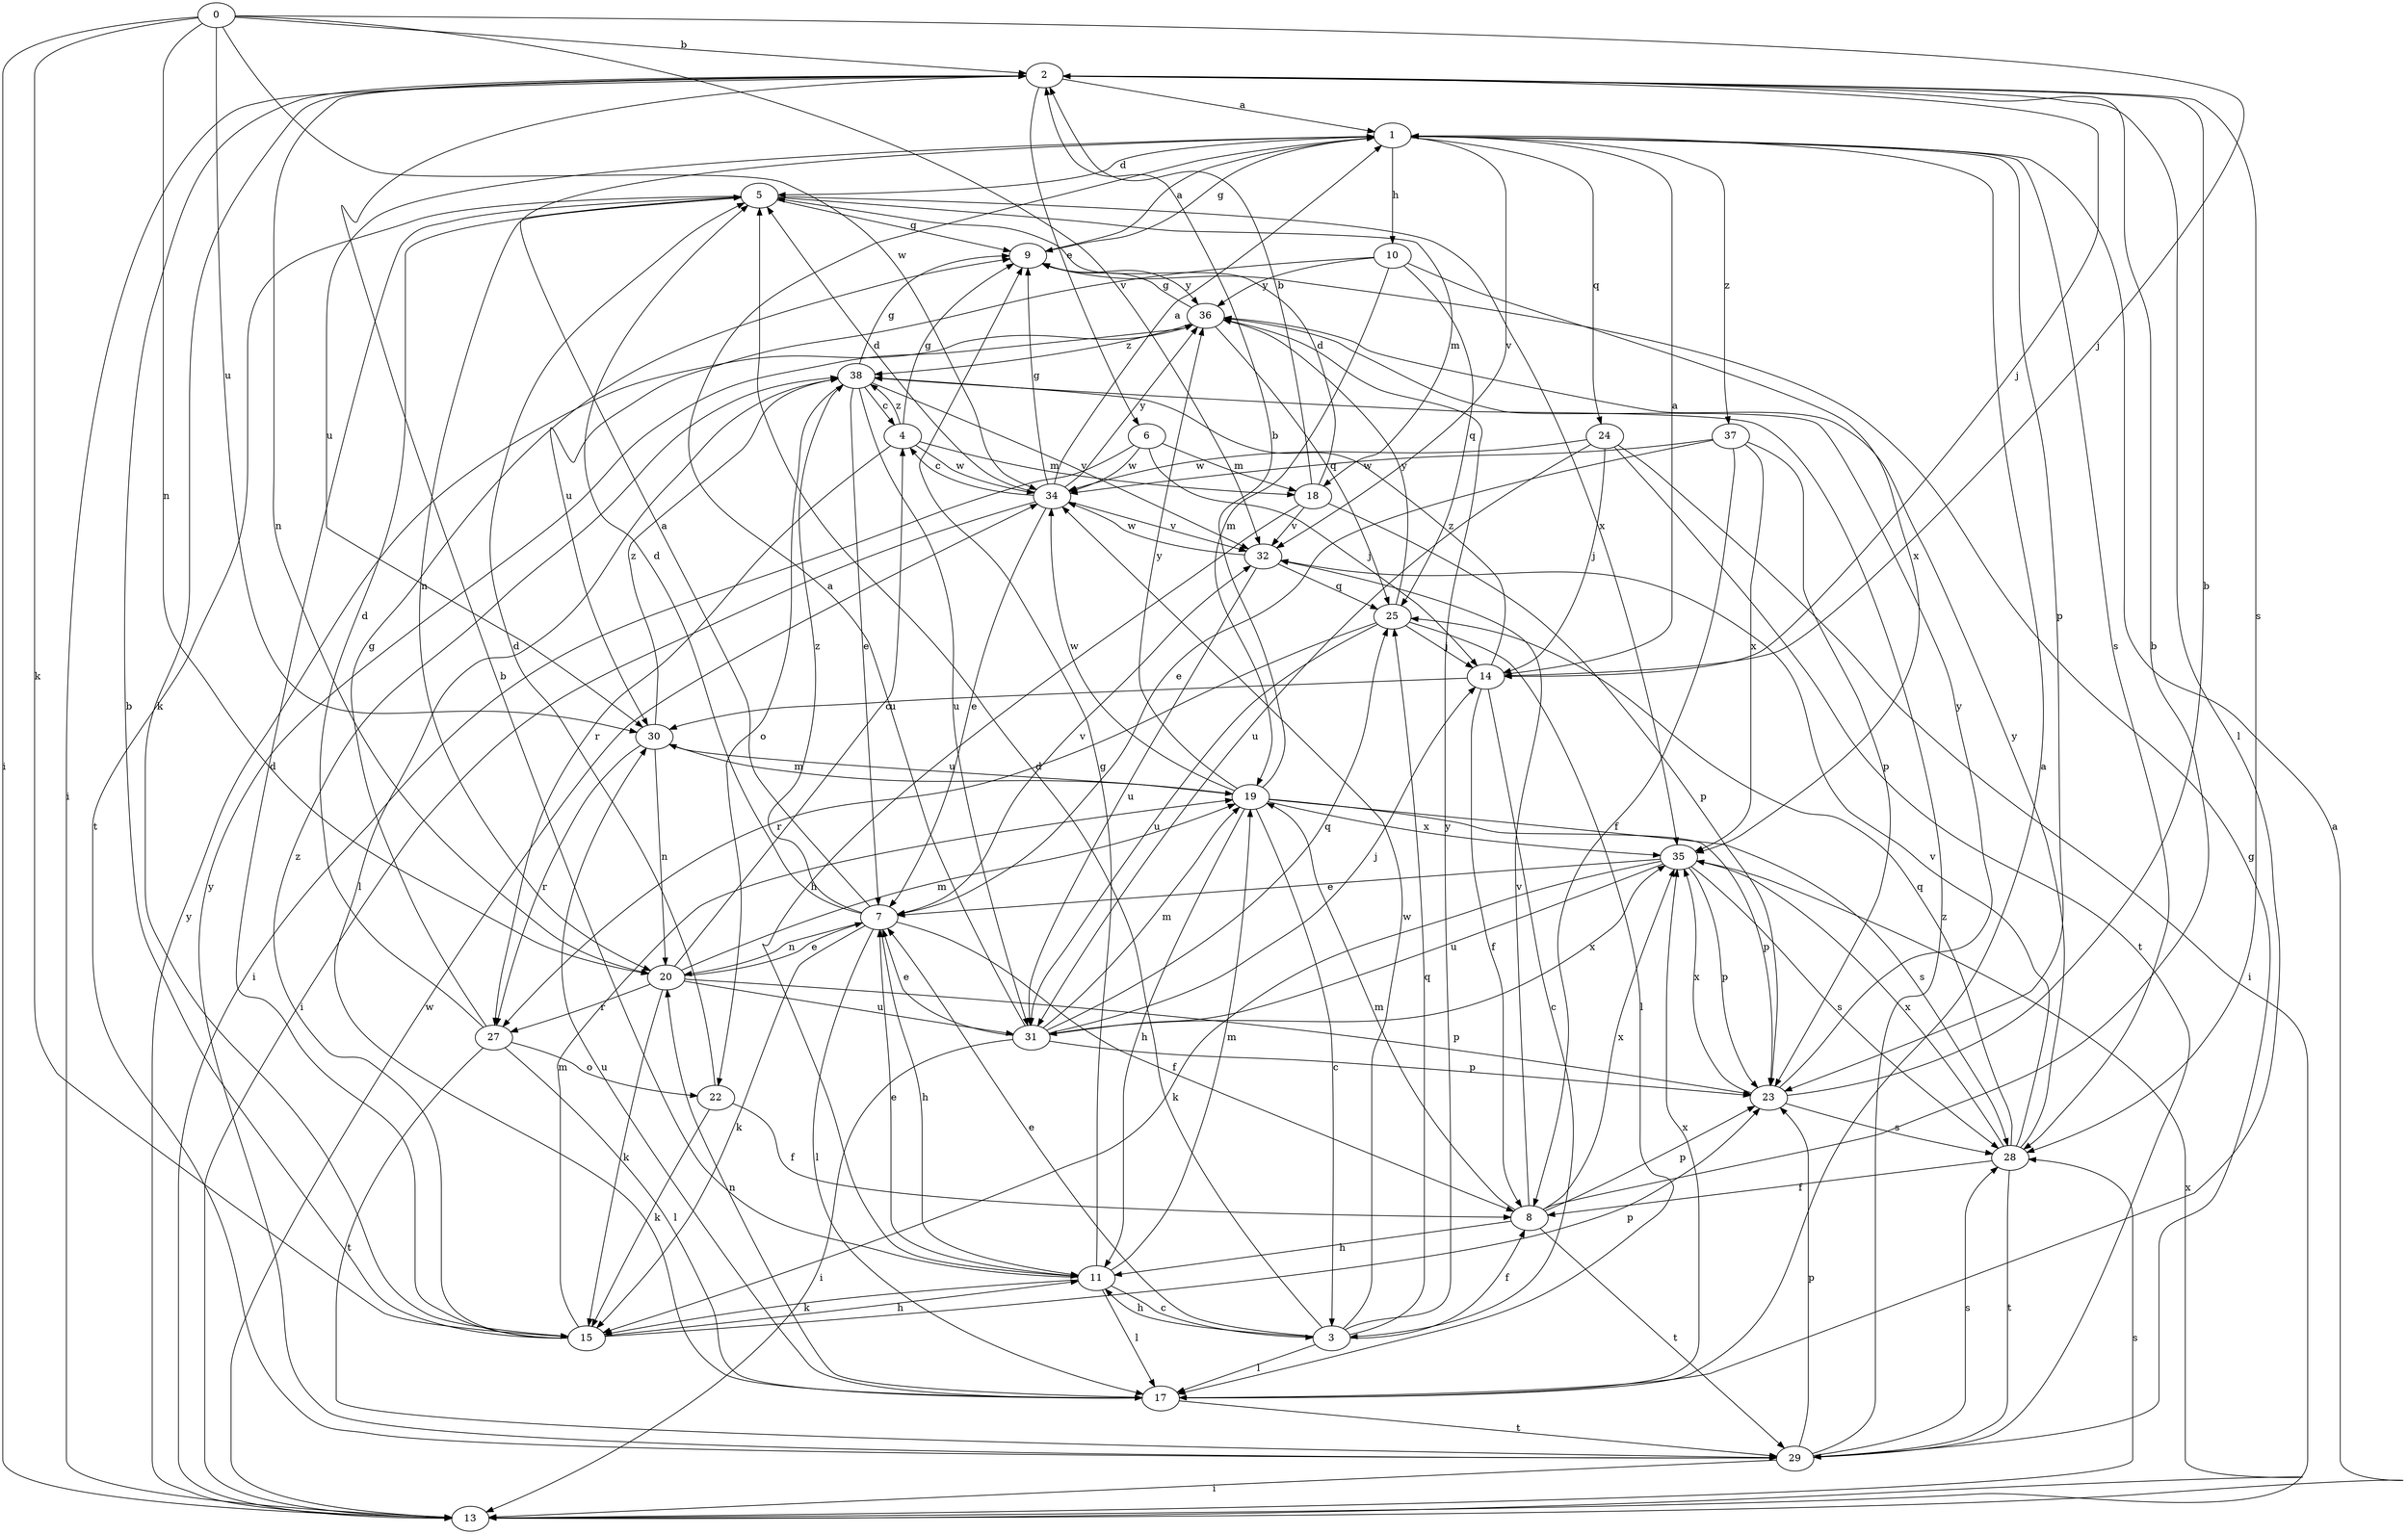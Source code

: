strict digraph  {
0;
1;
2;
3;
4;
5;
6;
7;
8;
9;
10;
11;
13;
14;
15;
17;
18;
19;
20;
22;
23;
24;
25;
27;
28;
29;
30;
31;
32;
34;
35;
36;
37;
38;
0 -> 2  [label=b];
0 -> 13  [label=i];
0 -> 14  [label=j];
0 -> 15  [label=k];
0 -> 20  [label=n];
0 -> 30  [label=u];
0 -> 32  [label=v];
0 -> 34  [label=w];
1 -> 5  [label=d];
1 -> 9  [label=g];
1 -> 10  [label=h];
1 -> 23  [label=p];
1 -> 24  [label=q];
1 -> 28  [label=s];
1 -> 30  [label=u];
1 -> 32  [label=v];
1 -> 37  [label=z];
2 -> 1  [label=a];
2 -> 6  [label=e];
2 -> 13  [label=i];
2 -> 14  [label=j];
2 -> 15  [label=k];
2 -> 17  [label=l];
2 -> 20  [label=n];
2 -> 28  [label=s];
3 -> 5  [label=d];
3 -> 7  [label=e];
3 -> 8  [label=f];
3 -> 11  [label=h];
3 -> 17  [label=l];
3 -> 25  [label=q];
3 -> 34  [label=w];
3 -> 36  [label=y];
4 -> 9  [label=g];
4 -> 18  [label=m];
4 -> 27  [label=r];
4 -> 34  [label=w];
4 -> 38  [label=z];
5 -> 9  [label=g];
5 -> 18  [label=m];
5 -> 20  [label=n];
5 -> 29  [label=t];
5 -> 35  [label=x];
6 -> 13  [label=i];
6 -> 14  [label=j];
6 -> 18  [label=m];
6 -> 34  [label=w];
7 -> 1  [label=a];
7 -> 5  [label=d];
7 -> 8  [label=f];
7 -> 11  [label=h];
7 -> 15  [label=k];
7 -> 17  [label=l];
7 -> 20  [label=n];
7 -> 32  [label=v];
7 -> 38  [label=z];
8 -> 2  [label=b];
8 -> 11  [label=h];
8 -> 19  [label=m];
8 -> 23  [label=p];
8 -> 29  [label=t];
8 -> 32  [label=v];
8 -> 35  [label=x];
9 -> 1  [label=a];
9 -> 36  [label=y];
10 -> 19  [label=m];
10 -> 25  [label=q];
10 -> 30  [label=u];
10 -> 35  [label=x];
10 -> 36  [label=y];
11 -> 2  [label=b];
11 -> 3  [label=c];
11 -> 7  [label=e];
11 -> 9  [label=g];
11 -> 15  [label=k];
11 -> 17  [label=l];
11 -> 19  [label=m];
13 -> 1  [label=a];
13 -> 28  [label=s];
13 -> 34  [label=w];
13 -> 35  [label=x];
13 -> 36  [label=y];
14 -> 1  [label=a];
14 -> 3  [label=c];
14 -> 8  [label=f];
14 -> 30  [label=u];
14 -> 38  [label=z];
15 -> 2  [label=b];
15 -> 5  [label=d];
15 -> 11  [label=h];
15 -> 19  [label=m];
15 -> 23  [label=p];
15 -> 38  [label=z];
17 -> 1  [label=a];
17 -> 20  [label=n];
17 -> 29  [label=t];
17 -> 30  [label=u];
17 -> 35  [label=x];
18 -> 2  [label=b];
18 -> 5  [label=d];
18 -> 11  [label=h];
18 -> 23  [label=p];
18 -> 32  [label=v];
19 -> 2  [label=b];
19 -> 3  [label=c];
19 -> 11  [label=h];
19 -> 23  [label=p];
19 -> 28  [label=s];
19 -> 30  [label=u];
19 -> 34  [label=w];
19 -> 35  [label=x];
19 -> 36  [label=y];
20 -> 4  [label=c];
20 -> 7  [label=e];
20 -> 15  [label=k];
20 -> 19  [label=m];
20 -> 23  [label=p];
20 -> 27  [label=r];
20 -> 31  [label=u];
22 -> 5  [label=d];
22 -> 8  [label=f];
22 -> 15  [label=k];
23 -> 2  [label=b];
23 -> 28  [label=s];
23 -> 35  [label=x];
23 -> 36  [label=y];
24 -> 13  [label=i];
24 -> 14  [label=j];
24 -> 29  [label=t];
24 -> 31  [label=u];
24 -> 34  [label=w];
25 -> 14  [label=j];
25 -> 17  [label=l];
25 -> 27  [label=r];
25 -> 31  [label=u];
25 -> 36  [label=y];
27 -> 5  [label=d];
27 -> 9  [label=g];
27 -> 17  [label=l];
27 -> 22  [label=o];
27 -> 29  [label=t];
28 -> 8  [label=f];
28 -> 25  [label=q];
28 -> 29  [label=t];
28 -> 32  [label=v];
28 -> 35  [label=x];
28 -> 36  [label=y];
29 -> 9  [label=g];
29 -> 13  [label=i];
29 -> 23  [label=p];
29 -> 28  [label=s];
29 -> 36  [label=y];
29 -> 38  [label=z];
30 -> 19  [label=m];
30 -> 20  [label=n];
30 -> 27  [label=r];
30 -> 38  [label=z];
31 -> 1  [label=a];
31 -> 7  [label=e];
31 -> 13  [label=i];
31 -> 14  [label=j];
31 -> 19  [label=m];
31 -> 23  [label=p];
31 -> 25  [label=q];
31 -> 35  [label=x];
32 -> 25  [label=q];
32 -> 31  [label=u];
32 -> 34  [label=w];
34 -> 1  [label=a];
34 -> 4  [label=c];
34 -> 5  [label=d];
34 -> 7  [label=e];
34 -> 9  [label=g];
34 -> 13  [label=i];
34 -> 32  [label=v];
34 -> 36  [label=y];
35 -> 7  [label=e];
35 -> 15  [label=k];
35 -> 23  [label=p];
35 -> 28  [label=s];
35 -> 31  [label=u];
36 -> 9  [label=g];
36 -> 25  [label=q];
36 -> 38  [label=z];
37 -> 7  [label=e];
37 -> 8  [label=f];
37 -> 23  [label=p];
37 -> 34  [label=w];
37 -> 35  [label=x];
38 -> 4  [label=c];
38 -> 7  [label=e];
38 -> 9  [label=g];
38 -> 17  [label=l];
38 -> 22  [label=o];
38 -> 31  [label=u];
38 -> 32  [label=v];
}
